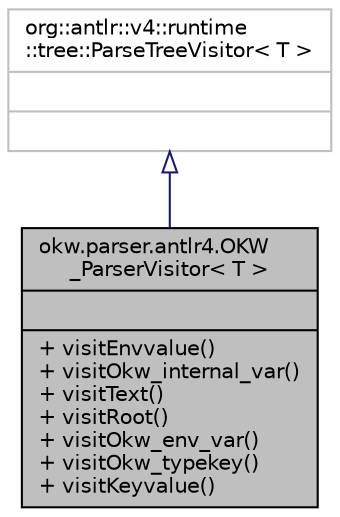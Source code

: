 digraph "okw.parser.antlr4.OKW_ParserVisitor&lt; T &gt;"
{
 // INTERACTIVE_SVG=YES
  edge [fontname="Helvetica",fontsize="10",labelfontname="Helvetica",labelfontsize="10"];
  node [fontname="Helvetica",fontsize="10",shape=record];
  Node3 [label="{okw.parser.antlr4.OKW\l_ParserVisitor\< T \>\n||+ visitEnvvalue()\l+ visitOkw_internal_var()\l+ visitText()\l+ visitRoot()\l+ visitOkw_env_var()\l+ visitOkw_typekey()\l+ visitKeyvalue()\l}",height=0.2,width=0.4,color="black", fillcolor="grey75", style="filled", fontcolor="black"];
  Node4 -> Node3 [dir="back",color="midnightblue",fontsize="10",style="solid",arrowtail="onormal",fontname="Helvetica"];
  Node4 [label="{org::antlr::v4::runtime\l::tree::ParseTreeVisitor\< T \>\n||}",height=0.2,width=0.4,color="grey75", fillcolor="white", style="filled"];
}
